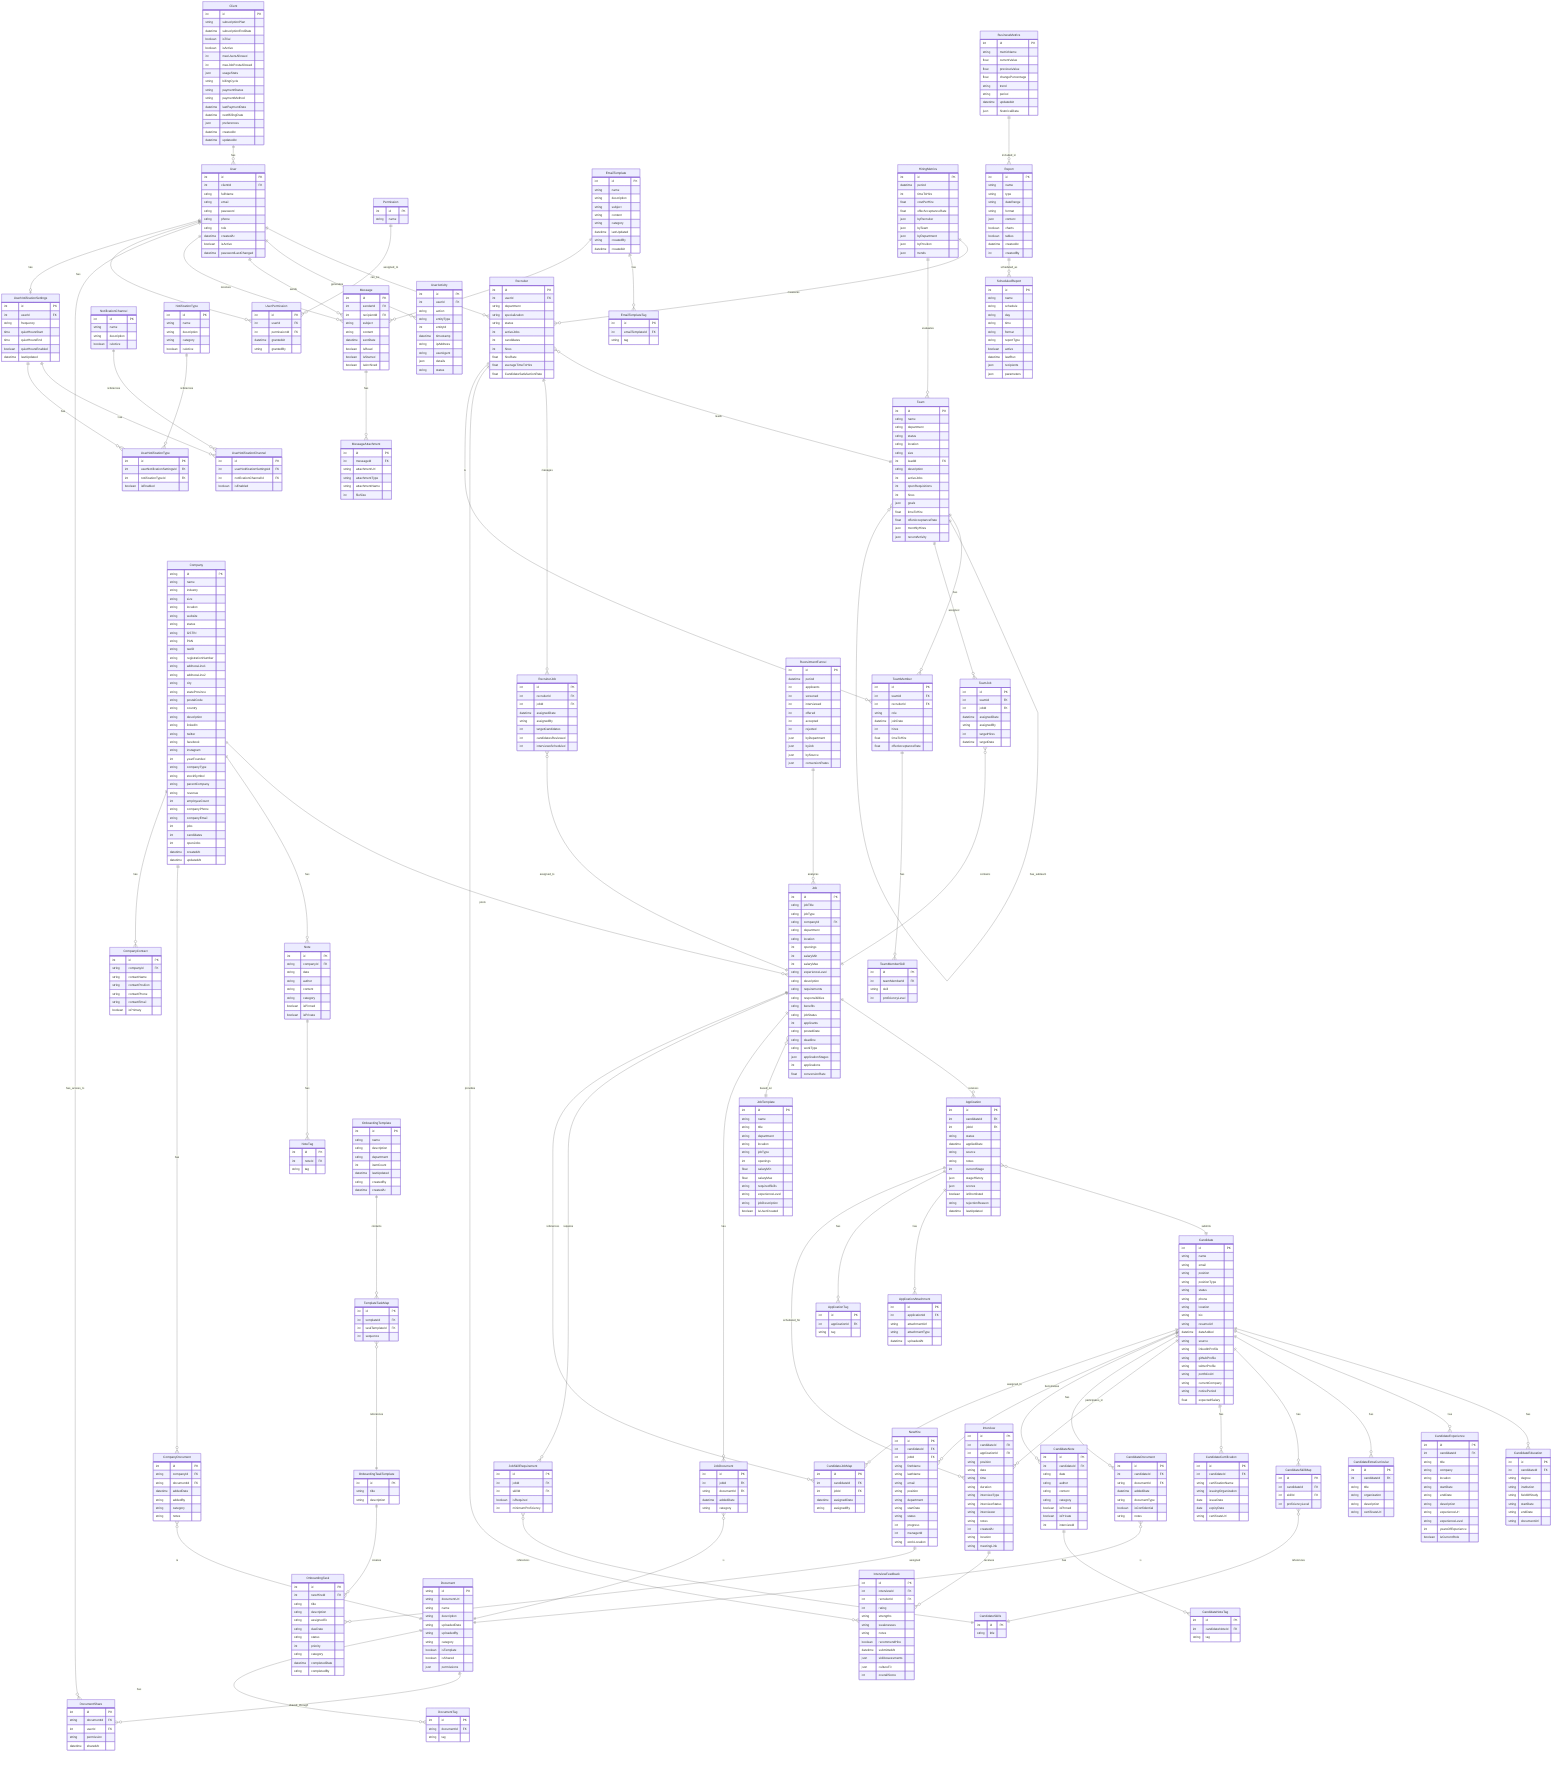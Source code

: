 erDiagram
    %% Core Client and User Management
    Client {
        int id PK
        string subscriptionPlan     
        datetime subscriptionEndDate
        boolean isTrial
        boolean isActive
        int maxUsersAllowed
        int maxJobPostsAllowed
        json usageStats            
        string billingCycle        
        string paymentStatus       
        string paymentMethod      
        datetime lastPaymentDate
        datetime nextBillingDate
        json preferences          
        datetime createdAt
        datetime updatedAt
    }

    User {
        int id PK
        int clientId FK
        string fullName
        string email
        string password
        string phone
        string role
        datetime createdAt
        boolean isActive
        datetime passwordLastChanged
    }
    
    Permission {
        int id PK
        string name
    }
    
    UserPermission {
        int id PK
        int userId FK
        int permissionId FK
        datetime grantedAt
        string grantedBy
    }

    UserNotificationSettings {
        int id PK
        int userId FK
        string frequency
        time quietHoursStart
        time quietHoursEnd
        boolean quietHoursEnabled
        datetime lastUpdated
    }
    
    NotificationChannel {
        int id PK
        string name
        string description
        boolean isActive
    }
    
    UserNotificationChannel {
        int id PK
        int userNotificationSettingsId FK
        int notificationChannelId FK
        boolean isEnabled
    }
    
    NotificationType {
        int id PK
        string name
        string description
        string category
        boolean isActive
    }
    
    UserNotificationType {
        int id PK
        int userNotificationSettingsId FK
        int notificationTypeId FK
        boolean isEnabled
    }
    
    
    UserActivity {
        int id PK
        int userId FK
        string action
        string entityType
        int entityId
        datetime timestamp
        string ipAddress
        string userAgent
        json details
        string status
    }
    
    %% Team and Recruiter Structure
    Recruiter {
        int id PK
        int userId FK
        string department
        string specialization
        string status
        int activeJobs
        int candidates
        int hires
        float hireRate
        float averageTimeToHire
        float CandidateSatisfactionRate
    }
    
    Team {
        int id PK
        string name
        string department
        string status
        string location
        string size
        int leadId FK
        string description
        int activeJobs
        int openRequisitions
        int hires
        json goals
        float timeToHire
        float offerAcceptanceRate
        json monthlyHires
        json recentActivity
    }
    
    TeamMember {
        int id PK
        int teamId FK
        int recruiterId FK
        string role
        datetime joinDate
        int hires
        float timeToHire
        float offerAcceptanceRate
    }
    
    TeamMemberSkill {
        int id PK
        int teamMemberId FK
        string skill
        int proficiencyLevel
    }
    
    %% Company Management
    Company {
        string id PK
        string name
        string industry
        string size
        string location
        string website
        string status
        string GSTIN
        string PAN
        string taxID
        string registrationNumber
        string addressLine1
        string addressLine2
        string city
        string stateProvince
        string postalCode
        string country
        string description
        string linkedIn
        string twitter
        string facebook
        string instagram
        int yearFounded
        string companyType
        string stockSymbol
        string parentCompany
        string revenue
        int employeeCount
        string companyPhone
        string companyEmail
        int jobs
        int candidates
        int openJobs
        datetime createdAt
        datetime updatedAt
    }
    
    CompanyContact {
        int id PK
        string companyId FK
        string contactName
        string contactPosition
        string contactPhone
        string contactEmail
        boolean isPrimary
    }
    
    %% Job Management
    Job {
        int id PK
        string jobTitle
        string jobType
        string companyId FK
        string department
        string location
        int openings
        int salaryMin
        int salaryMax
        string experienceLevel
        string description
        string requirements
        string responsibilities
        string benefits
        string jobStatus
        int applicants
        string postedDate
        string deadline
        string workType
        json applicationStages
        int applications
        float conversionRate
    }
    
    JobTemplate {
        int id PK
        string name
        string title
        string department
        string location
        string jobType
        int openings
        float salaryMin
        float salaryMax
        string requiredSkills
        string experienceLevel
        string jobDescription
        boolean isUserCreated
    }
    
    JobSkillRequirement {
        int id PK
        int jobId FK
        int skillId FK
        boolean isRequired
        int minimumProficiency
    }
    
    %% Candidate Management
    Candidate {
        int id PK
        string name
        string email
        string position
        string positionType
        string status
        string phone
        string location
        string bio
        string resumeUrl
        datetime dateAdded
        string source
        string linkedInProfile
        string githubProfile
        string twitterProfile
        string portfolioUrl
        string currentCompany
        string noticePeriod
        float expectedSalary
    }
    
    CandidateEducation {
        int id PK
        int candidateId FK
        string degree
        string institution
        string fieldOfStudy
        string startDate
        string endDate
        string documentUrl
    }
    
    CandidateExperience {
        int id PK
        int candidateId FK
        string title
        string company
        string location
        string startDate
        string endDate
        string description
        string experienceUrl
        string experienceLevel
        int yearsOfExperience
        boolean isCurrentRole
    }

    CandidateExtraCurricular {
        int id PK
        int candidateId FK
        string title
        string organization
        string description
        string certificateUrl
    }

    CandidateSkills {
        int id PK
        string title
    }
    
    CandidateSkillMap {
        int id PK
        int candidateId FK
        int skillId FK
        int proficiencyLevel
    }
    
    CandidateCertification {
        int id PK
        int candidateId FK
        string certificationName
        string issuingOrganization
        date issueDate
        date expiryDate
        string certificateUrl
    }
    
    CandidateJobMap {
        int id PK
        int candidateId FK
        int jobId FK
        datetime assignedDate
        string assignedBy
    }
    
    %% Application Process
    Application {
        int id PK
        int candidateId FK
        int jobId FK
        string status
        datetime appliedDate
        string source
        string notes
        int currentStage
        json stageHistory
        json scores
        boolean isShortlisted
        string rejectionReason
        datetime lastUpdated
    }
    
    ApplicationAttachment {
        int id PK
        int applicationId FK
        string attachmentUrl
        string attachmentType
        datetime uploadedAt
    }
    
    ApplicationTag {
        int id PK
        int applicationId FK
        string tag
    }
    
    Interview {
        int id PK
        int candidateId FK
        int applicationId FK
        string position
        string date
        string time
        string duration
        string interviewType
        string interviewStatus
        string interviewer
        string notes
        int createdAt
        string location
        string meetingLink
    }
    
    InterviewFeedback {
        int id PK
        int interviewId FK
        int recruiterId FK
        int rating
        string strengths
        string weaknesses
        string notes
        boolean recommendHire
        datetime submittedAt
        json skillAssessments
        json cultureFit
        int overallScore
    }
    
    %% Document Management
    Document {
        string id PK
        string documentUrl
        string name
        string description
        string uploadedDate
        string uploadedBy
        string category
        boolean isTemplate
        boolean isShared
        json permissions
    }
    
    DocumentTag {
        int id PK
        string documentId FK
        string tag
    }
    
    DocumentShare {
        int id PK
        string documentId FK
        int userId FK
        string permission
        datetime sharedAt
    }
    
    CompanyDocument {
        int id PK
        string companyId FK
        string documentId FK
        datetime addedDate
        string addedBy
        string category
        string notes
    }
    
    CandidateDocument {
        int id PK
        int candidateId FK
        string documentId FK
        datetime addedDate
        string documentType
        boolean isConfidential
        string notes
    }
    
    JobDocument {
        int id PK
        int jobId FK
        string documentId FK
        datetime addedDate
        string category
    }
    
    %% Notes Management
    Note {
        int id PK
        string companyId FK
        string date
        string author
        string content
        string category
        boolean isPinned
        boolean isPrivate
    }
    
    NoteTag {
        int id PK
        int noteId FK
        string tag
    }
    
    CandidateNote {
        int id PK
        int candidateId FK
        string date
        string author
        string content
        string category
        boolean isPinned
        boolean isPrivate
        int interviewId
    }
    
    CandidateNoteTag {
        int id PK
        int candidateNoteId FK
        string tag
    }
    
    %% Communication
    Message {
        int id PK
        int senderId FK
        int recipientId FK
        string subject
        string content
        datetime sentDate
        boolean isRead
        boolean isStarred
        boolean isArchived
    }
    
    MessageAttachment {
        int id PK
        int messageId FK
        string attachmentUrl
        string attachmentType
        string attachmentName
        int fileSize
    }
    
    EmailTemplate {
        int id PK
        string name
        string description
        string subject
        string content
        string category
        datetime lastUpdated
        string createdBy
        datetime createdAt
    }
    
    EmailTemplateTag {
        int id PK
        int emailTemplateId FK
        string tag
    }
    
    %% Onboarding
    NewHire {
        int id PK
        int candidateId FK
        int jobId FK
        string firstName
        string lastName
        string email
        string position
        string department
        string startDate
        string status
        int progress
        int managerId
        string workLocation
    }
    
    OnboardingTask {
        int id PK
        int newHireId FK
        string title
        string description
        string assignedTo
        string dueDate
        string status
        int priority
        string category
        datetime completedDate
        string completedBy
    }
    
    OnboardingTemplate {
        int id PK
        string name
        string description
        string department
        int itemCount
        datetime lastUpdated
        string createdBy
        datetime createdAt
    }
    
    OnboardingTaskTemplate {
        int id PK
        string title
        string description
    }
    
    TemplateTaskMap {
        int id PK
        int templateId FK
        int taskTemplateId FK
        int sequence
    }
    
    %% Job Assignments
    TeamJob {
        int id PK
        int teamId FK
        int jobId FK
        datetime assignedDate
        string assignedBy
        int targetHires
        datetime targetDate
    }
    
    RecruiterJob {
        int id PK
        int recruiterId FK
        int jobId FK
        datetime assignedDate
        string assignedBy
        int targetCandidates
        int candidatesReviewed
        int interviewsScheduled
    }
    
    %% Analytics and Reporting
    RecruitmentFunnel {
        int id PK
        datetime period
        int applicants
        int screened
        int interviewed
        int offered
        int accepted
        int rejected
        json byDepartment
        json byJob
        json bySource
        json conversionRates
    }
    
    HiringMetrics {
        int id PK
        datetime period
        int timeToHire
        float costPerHire
        float offerAcceptanceRate
        json byRecruiter
        json byTeam
        json byDepartment
        json byPosition
        json trends
    }
    
    BusinessMetrics {
        int id PK
        string metricName
        float currentValue
        float previousValue
        float changePercentage
        string trend
        string period
        datetime updatedAt
        json historicalData
    }
    
    Report {
        int id PK
        string name
        string type
        string dateRange
        string format
        json content
        boolean charts
        boolean tables
        datetime createdAt
        int createdBy
    }
    
    ScheduledReport {
        int id PK
        string name
        string schedule
        string day
        string time
        string format
        string reportType
        boolean active
        datetime lastRun
        json recipients
        json parameters
    }
    
    %% Relationships
    
    %% Client Relationships
    Client ||--o{ User : has
    
    %% User Relationships
    User ||--o{ Recruiter : can_be
    User ||--o{ UserActivity : generates
    User ||--o{ Message : sends
    User ||--o{ Message : receives
    User ||--o{ DocumentShare : has_access_to
    User ||--o{ UserPermission : has
    Permission ||--o{ UserPermission : assigned_to
    User ||--o| UserNotificationSettings : has
    UserNotificationSettings ||--o{ UserNotificationChannel : has
    UserNotificationSettings ||--o{ UserNotificationType : has
    NotificationChannel ||--o{ UserNotificationChannel : references
    NotificationType ||--o{ UserNotificationType : references
    
    %% Team Relationships
    Recruiter }o--|| Team : leads
    Team ||--o{ TeamMember : has
    Team ||--o{ Team : has_subteam
    TeamMember }o--|| Recruiter : is
    TeamMember ||--o{ TeamMemberSkill : has
    
    %% Job Assignment Relationships
    Team ||--o{ TeamJob : assigned
    TeamJob }o--|| Job : contains
    Recruiter ||--o{ RecruiterJob : manages
    RecruiterJob }o--|| Job : assigned_to
    Recruiter ||--o{ InterviewFeedback : provides
    
    %% Company Relationships
    Company ||--o{ Job : posts
    Company ||--o{ Note : has
    Company ||--o{ CompanyDocument : has
    Company ||--o{ CompanyContact : has
    CompanyDocument }o--|| Document : is
    
    %% Job Relationships
    Job ||--o{ Application : receives
    Job }o--|| JobTemplate : based_on
    Job ||--o{ JobDocument : has
    Job ||--o{ JobSkillRequirement : requires
    JobDocument }o--|| Document : is
    JobSkillRequirement }o--|| CandidateSkills : references
    
    %% Candidate Relationships
    Application }o--|| Candidate : submits
    Application ||--o{ ApplicationAttachment : has
    Application ||--o{ ApplicationTag : has
    
    Candidate ||--o{ CandidateEducation : has
    Candidate ||--o{ CandidateExperience : has
    Candidate ||--o{ CandidateExtraCurricular : has
    Candidate ||--o{ CandidateSkillMap : has
    CandidateSkillMap }o--|| CandidateSkills : references
    Candidate ||--o{ CandidateCertification : has
    Candidate ||--o{ Interview : participates_in
    Candidate ||--o{ CandidateDocument : has
    Candidate ||--o{ CandidateNote : has
    CandidateDocument }o--|| Document : is
    Candidate ||--o{ NewHire : becomes
    Candidate ||--o{ CandidateJobMap : assigned_to
    CandidateJobMap }o--|| Job : references
    
    %% Interview Relationships
    Interview ||--o{ InterviewFeedback : receives
    Interview }o--|| Application : scheduled_for
    
    %% Document Relationships
    Document ||--o{ DocumentShare : shared_through
    Document ||--o{ DocumentTag : has
    
    %% Notes Relationships
    Note ||--o{ NoteTag : has
    CandidateNote ||--o{ CandidateNoteTag : has
    
    %% Onboarding Relationships
    NewHire ||--o{ OnboardingTask : assigned
    OnboardingTemplate ||--o{ TemplateTaskMap : contains
    TemplateTaskMap }o--|| OnboardingTaskTemplate : references
    OnboardingTaskTemplate ||--o{ OnboardingTask : creates
    
    %% Communication Relationships
    Message ||--o{ MessageAttachment : has
    EmailTemplate ||--o{ EmailTemplateTag : has
    EmailTemplate ||--o{ Message : used_in
    
    %% Analytics Relationships
    Report ||--o{ ScheduledReport : scheduled_as
    RecruitmentFunnel ||--o{ Job : analyzes
    HiringMetrics ||--o{ Recruiter : measures
    HiringMetrics ||--o{ Team : evaluates
    BusinessMetrics ||--o{ Report : included_in